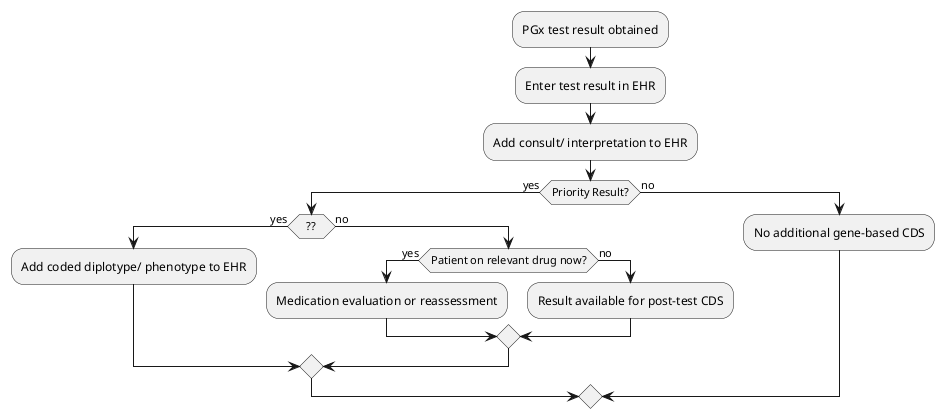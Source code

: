 @startuml
:PGx test result obtained;
:Enter test result in EHR;
:Add consult/ interpretation to EHR;
if (Priority Result?) then (yes)
    if (??) then (yes)
        :Add coded diplotype/ phenotype to EHR;
    else (no)
        if (Patient on relevant drug now?) then (yes)
            :Medication evaluation or reassessment;
        else (no)
            :Result available for post-test CDS;
        endif
    endif
else (no)
    :No additional gene-based CDS;
endif
@enduml
